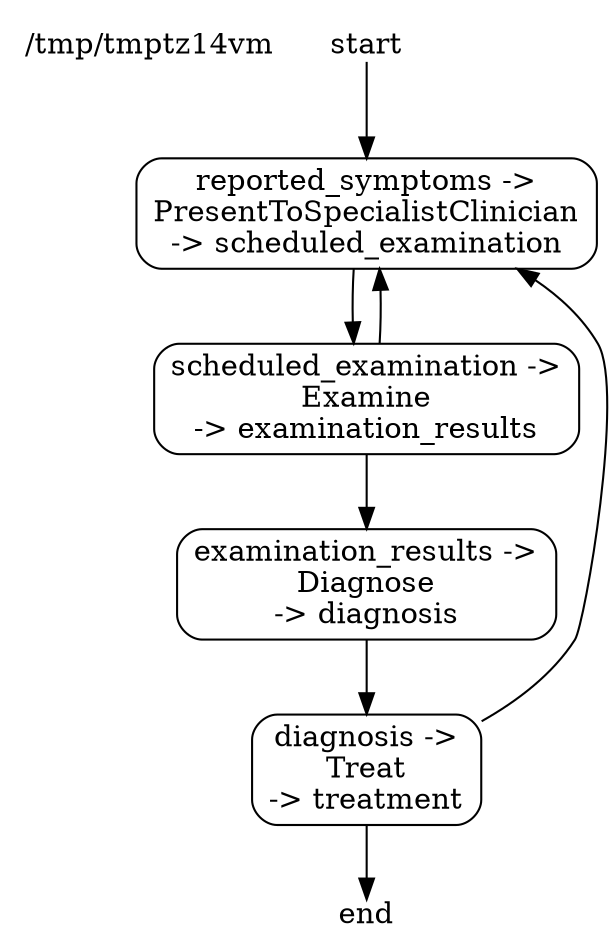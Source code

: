 digraph tmptz14vm {
	process	 [label="/tmp/tmptz14vm",
		shape=plaintext];
	33002304	 [label=start,
		shape=plain];
	33002864	 [label="reported_symptoms ->\nPresentToSpecialistClinician\n-> scheduled_examination",
		shape=box,
		style=rounded];
	33002304 -> 33002864	 [style=solid,
		weight=1];
	33003424	 [label="scheduled_examination ->\nExamine\n-> examination_results",
		shape=box,
		style=rounded];
	33002864 -> 33003424	 [style=solid,
		weight=1];
	33003424 -> 33002864	 [weight=0];
	33003776	 [label="examination_results ->\nDiagnose\n-> diagnosis",
		shape=box,
		style=rounded];
	33003424 -> 33003776	 [style=solid,
		weight=1];
	33004320	 [label="diagnosis ->\nTreat\n-> treatment",
		shape=box,
		style=rounded];
	33003776 -> 33004320	 [style=solid,
		weight=1];
	33004320 -> 33002864	 [weight=0];
	33002544	 [label=end,
		shape=plain];
	33004320 -> 33002544	 [style=solid,
		weight=1];
}
